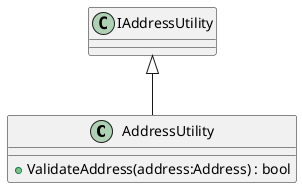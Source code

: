 @startuml
class AddressUtility {
    + ValidateAddress(address:Address) : bool
}
IAddressUtility <|-- AddressUtility
@enduml

